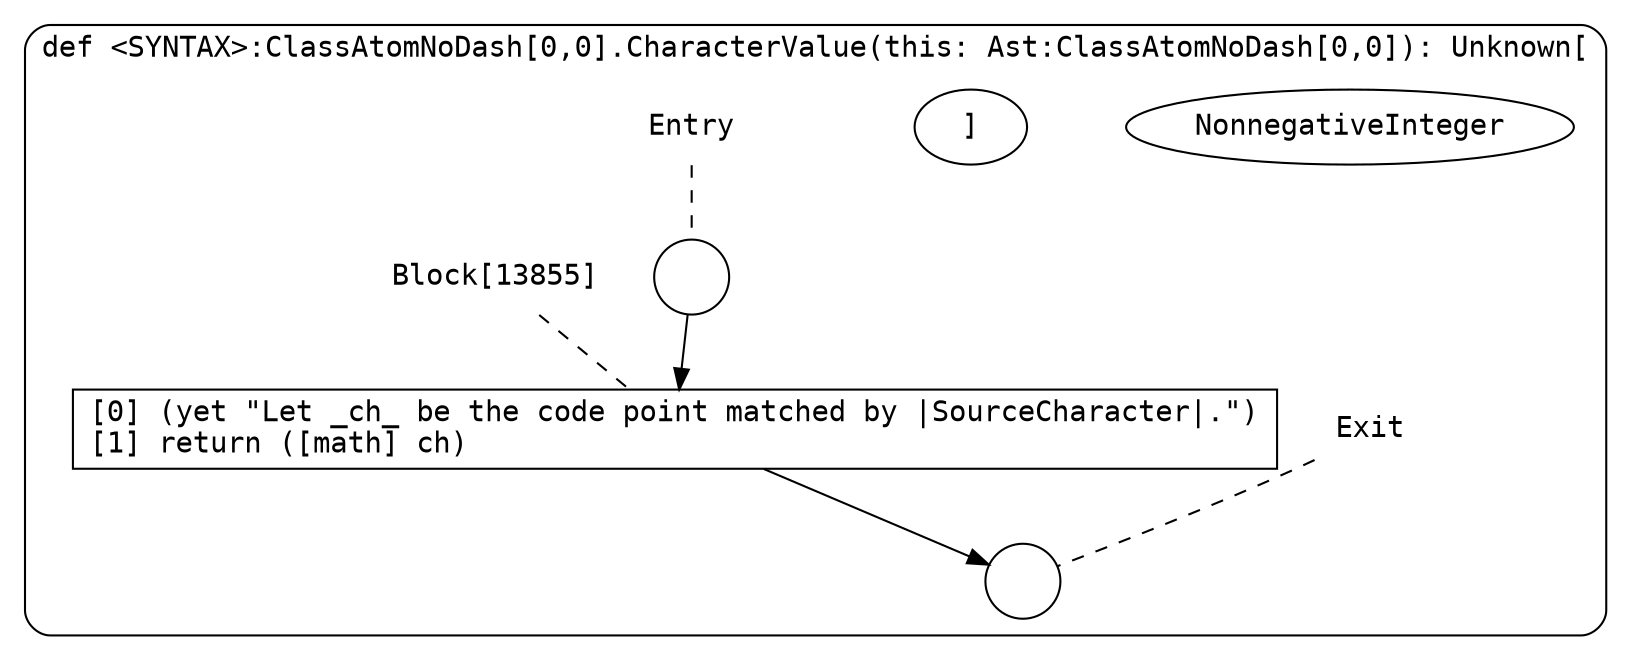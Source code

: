 digraph {
  graph [fontname = "Consolas"]
  node [fontname = "Consolas"]
  edge [fontname = "Consolas"]
  subgraph cluster2213 {
    label = "def <SYNTAX>:ClassAtomNoDash[0,0].CharacterValue(this: Ast:ClassAtomNoDash[0,0]): Unknown["NonnegativeInteger"]"
    style = rounded
    cluster2213_entry_name [shape=none, label=<<font color="black">Entry</font>>]
    cluster2213_entry_name -> cluster2213_entry [arrowhead=none, color="black", style=dashed]
    cluster2213_entry [shape=circle label=" " color="black" fillcolor="white" style=filled]
    cluster2213_entry -> node13855 [color="black"]
    cluster2213_exit_name [shape=none, label=<<font color="black">Exit</font>>]
    cluster2213_exit_name -> cluster2213_exit [arrowhead=none, color="black", style=dashed]
    cluster2213_exit [shape=circle label=" " color="black" fillcolor="white" style=filled]
    node13855_name [shape=none, label=<<font color="black">Block[13855]</font>>]
    node13855_name -> node13855 [arrowhead=none, color="black", style=dashed]
    node13855 [shape=box, label=<<font color="black">[0] (yet &quot;Let _ch_ be the code point matched by |SourceCharacter|.&quot;)<BR ALIGN="LEFT"/>[1] return ([math] ch)<BR ALIGN="LEFT"/></font>> color="black" fillcolor="white", style=filled]
    node13855 -> cluster2213_exit [color="black"]
  }
}